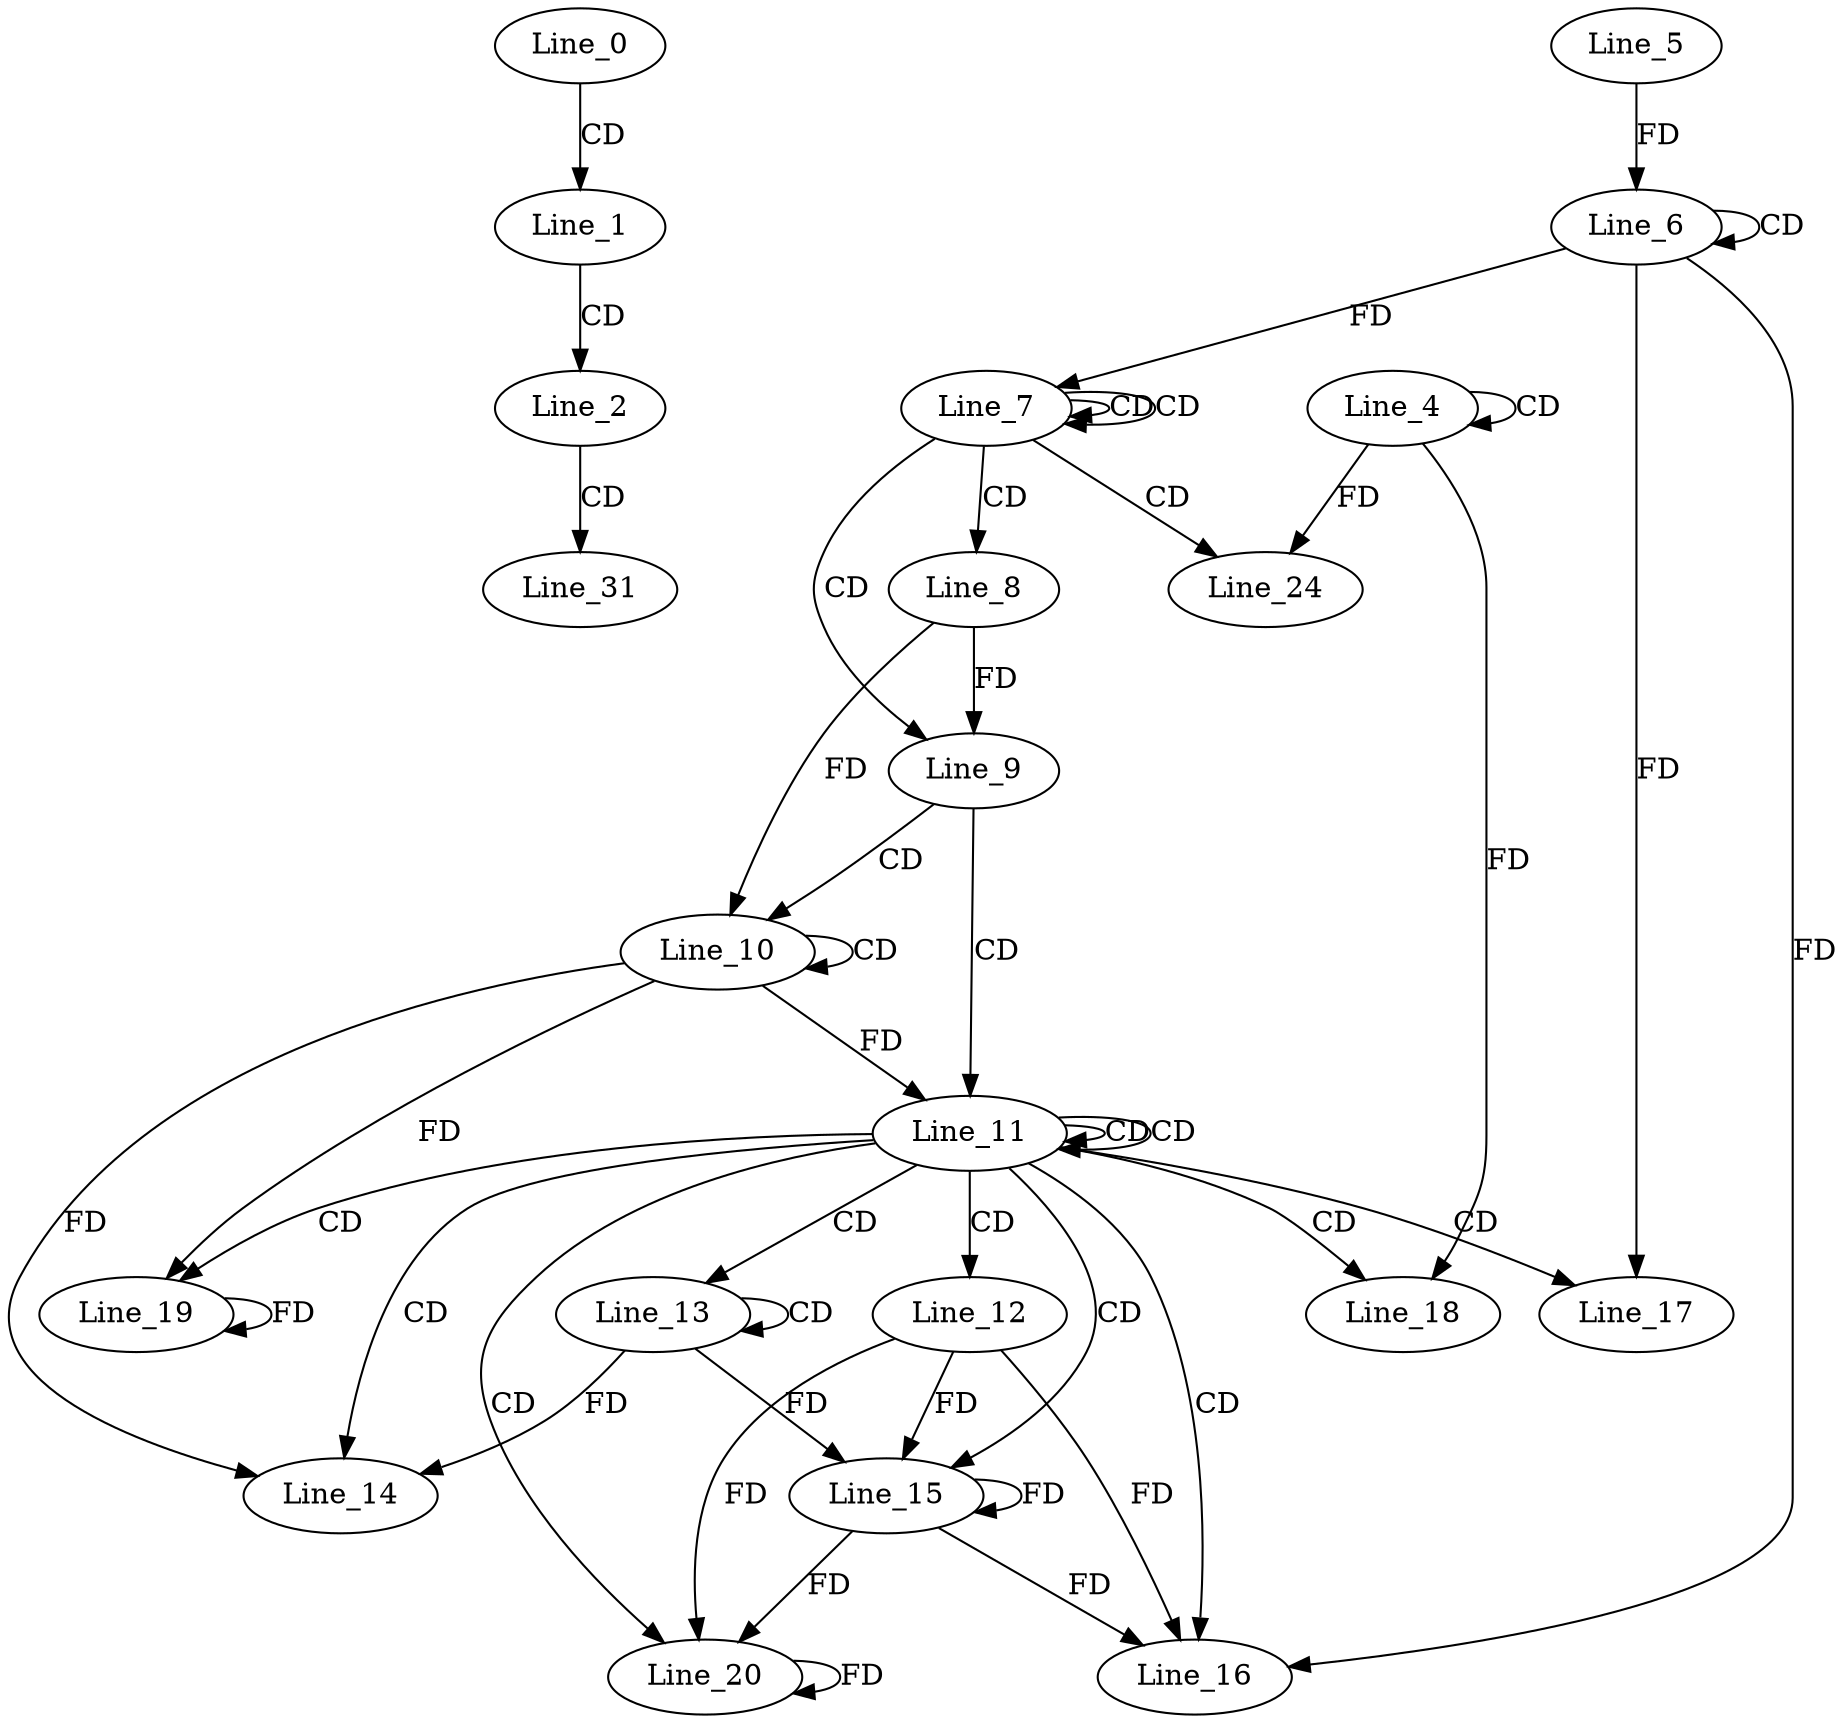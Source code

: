 digraph G {
  Line_0;
  Line_1;
  Line_2;
  Line_4;
  Line_4;
  Line_6;
  Line_6;
  Line_5;
  Line_7;
  Line_7;
  Line_7;
  Line_8;
  Line_9;
  Line_9;
  Line_10;
  Line_10;
  Line_11;
  Line_11;
  Line_11;
  Line_12;
  Line_13;
  Line_13;
  Line_14;
  Line_14;
  Line_15;
  Line_15;
  Line_15;
  Line_16;
  Line_17;
  Line_18;
  Line_19;
  Line_20;
  Line_24;
  Line_31;
  Line_0 -> Line_1 [ label="CD" ];
  Line_1 -> Line_2 [ label="CD" ];
  Line_4 -> Line_4 [ label="CD" ];
  Line_6 -> Line_6 [ label="CD" ];
  Line_5 -> Line_6 [ label="FD" ];
  Line_7 -> Line_7 [ label="CD" ];
  Line_7 -> Line_7 [ label="CD" ];
  Line_6 -> Line_7 [ label="FD" ];
  Line_7 -> Line_8 [ label="CD" ];
  Line_7 -> Line_9 [ label="CD" ];
  Line_8 -> Line_9 [ label="FD" ];
  Line_9 -> Line_10 [ label="CD" ];
  Line_10 -> Line_10 [ label="CD" ];
  Line_8 -> Line_10 [ label="FD" ];
  Line_9 -> Line_11 [ label="CD" ];
  Line_11 -> Line_11 [ label="CD" ];
  Line_11 -> Line_11 [ label="CD" ];
  Line_10 -> Line_11 [ label="FD" ];
  Line_11 -> Line_12 [ label="CD" ];
  Line_11 -> Line_13 [ label="CD" ];
  Line_13 -> Line_13 [ label="CD" ];
  Line_11 -> Line_14 [ label="CD" ];
  Line_13 -> Line_14 [ label="FD" ];
  Line_10 -> Line_14 [ label="FD" ];
  Line_11 -> Line_15 [ label="CD" ];
  Line_12 -> Line_15 [ label="FD" ];
  Line_15 -> Line_15 [ label="FD" ];
  Line_13 -> Line_15 [ label="FD" ];
  Line_11 -> Line_16 [ label="CD" ];
  Line_6 -> Line_16 [ label="FD" ];
  Line_12 -> Line_16 [ label="FD" ];
  Line_15 -> Line_16 [ label="FD" ];
  Line_11 -> Line_17 [ label="CD" ];
  Line_6 -> Line_17 [ label="FD" ];
  Line_11 -> Line_18 [ label="CD" ];
  Line_4 -> Line_18 [ label="FD" ];
  Line_11 -> Line_19 [ label="CD" ];
  Line_10 -> Line_19 [ label="FD" ];
  Line_19 -> Line_19 [ label="FD" ];
  Line_11 -> Line_20 [ label="CD" ];
  Line_12 -> Line_20 [ label="FD" ];
  Line_15 -> Line_20 [ label="FD" ];
  Line_20 -> Line_20 [ label="FD" ];
  Line_7 -> Line_24 [ label="CD" ];
  Line_4 -> Line_24 [ label="FD" ];
  Line_2 -> Line_31 [ label="CD" ];
}
